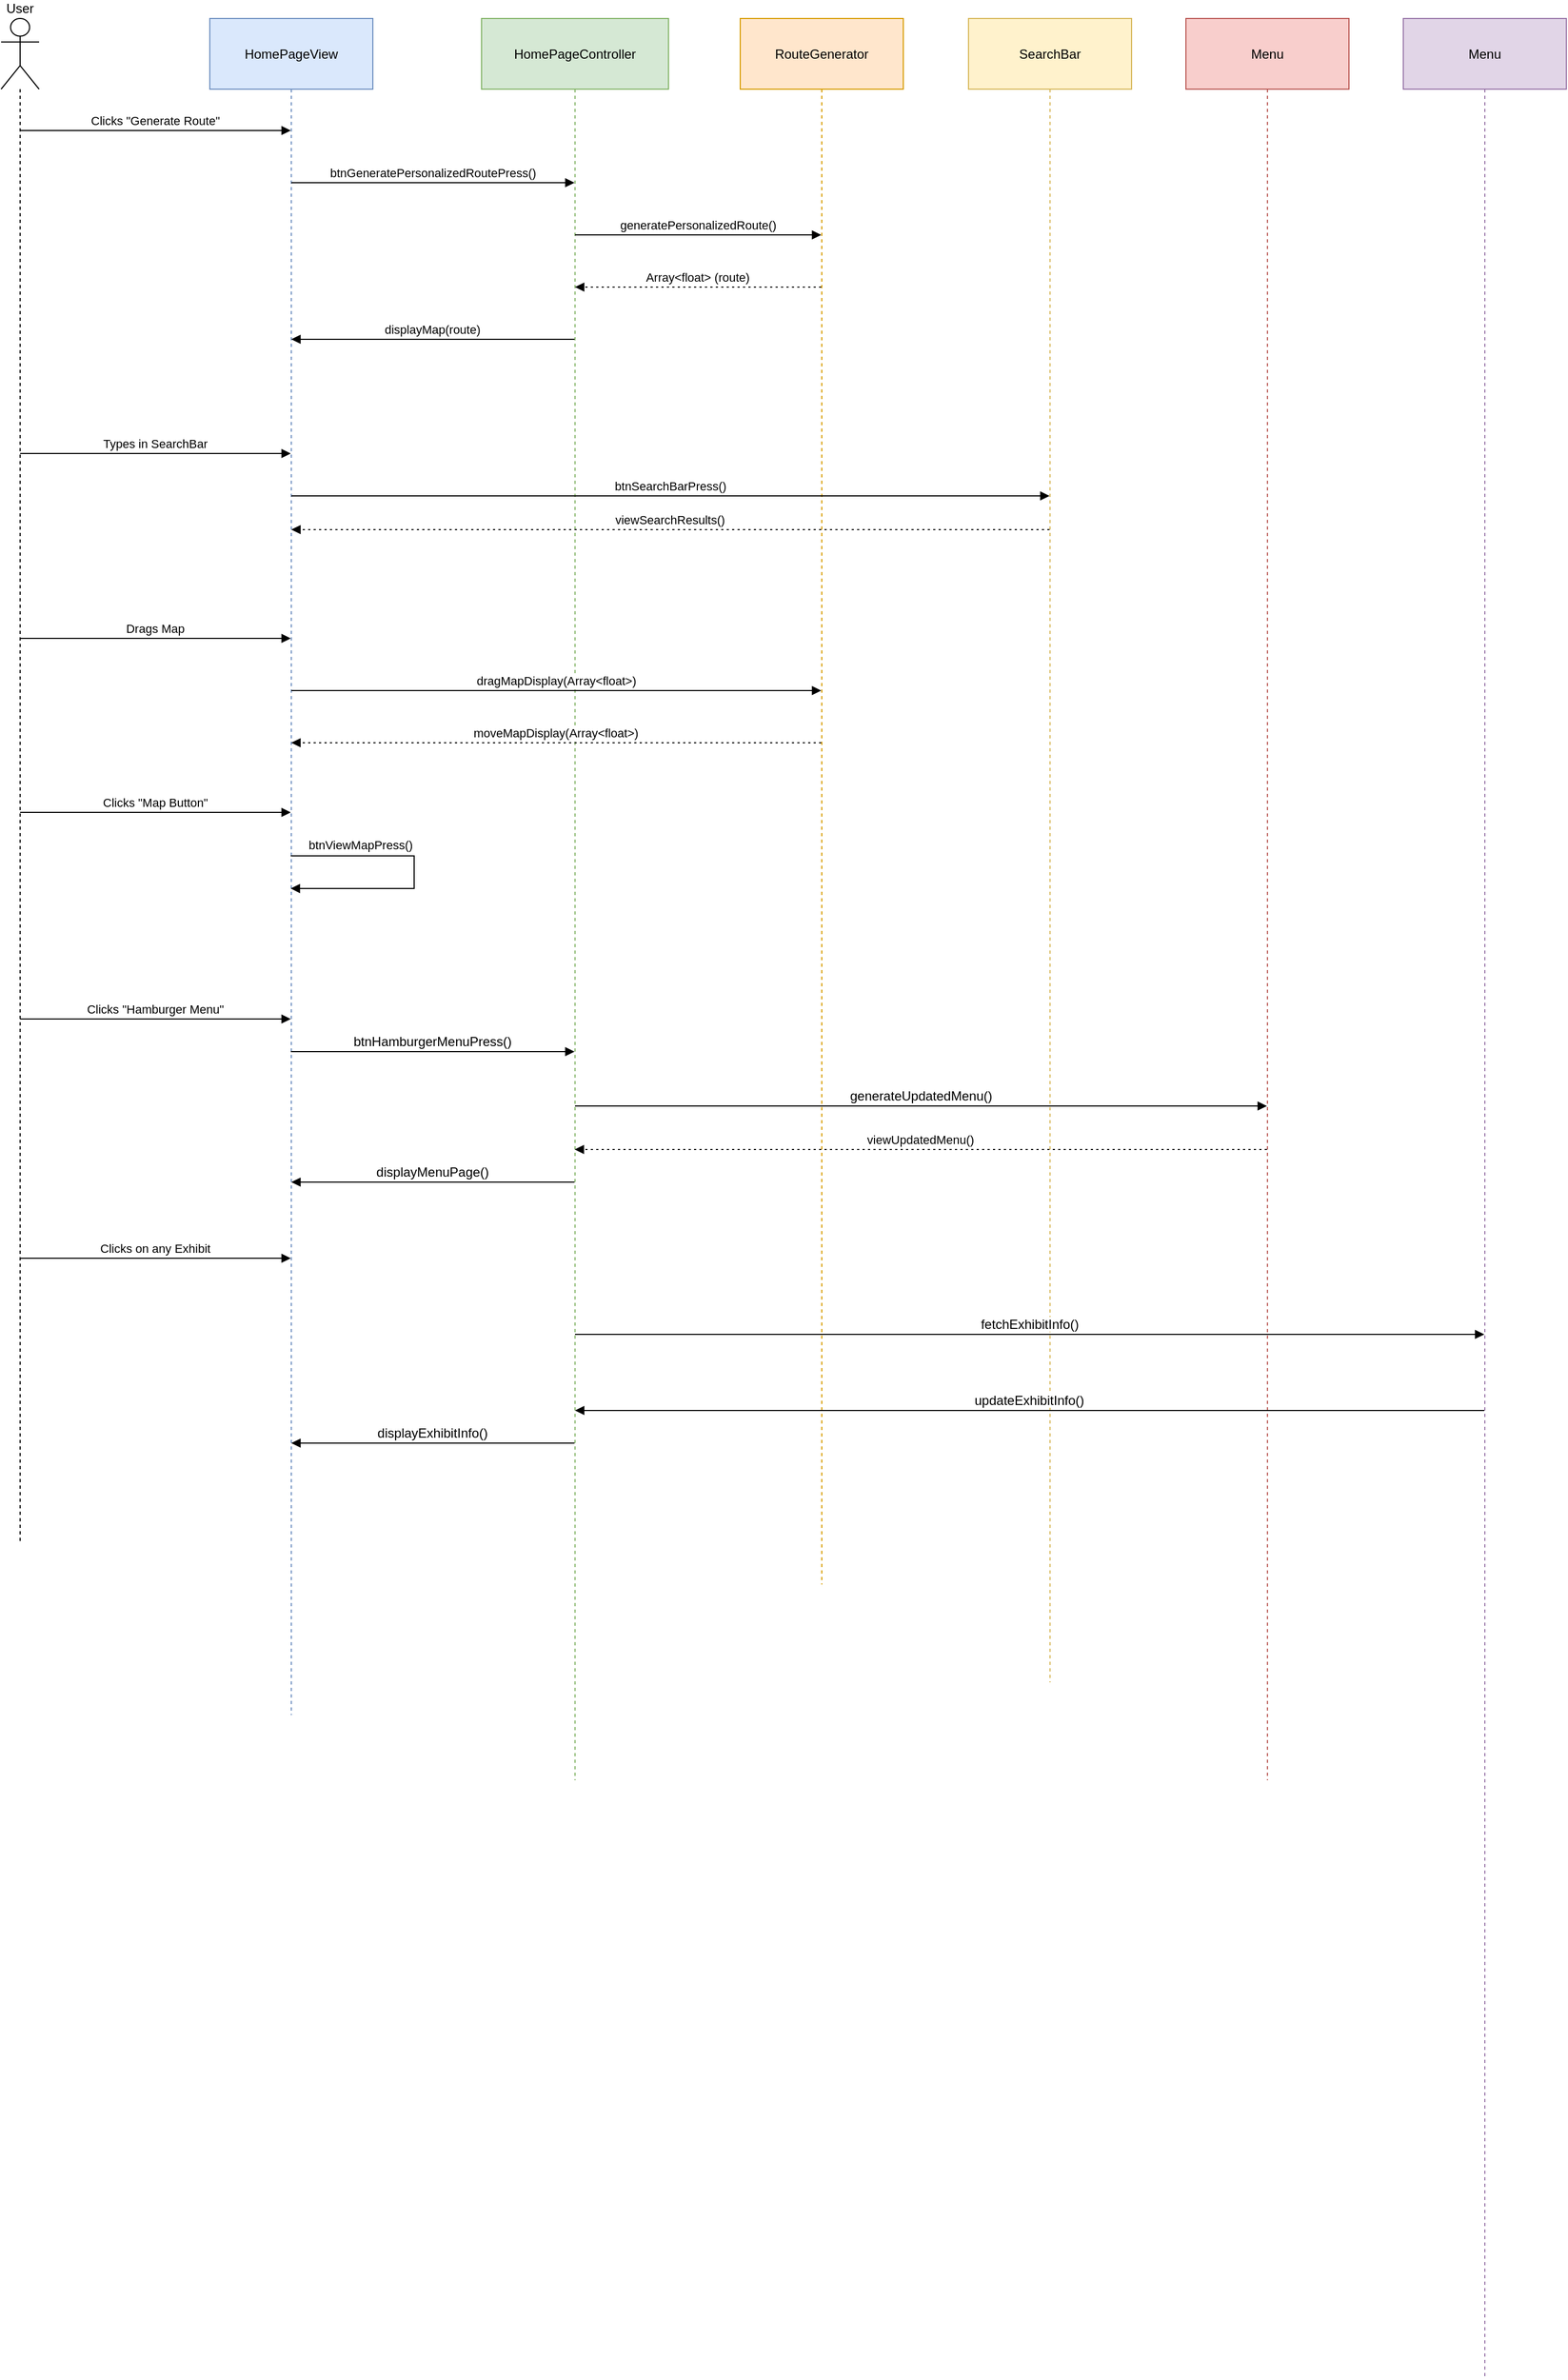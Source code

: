 <mxfile>
    <diagram id="ZtJxsbCz-6ZV153QqjcJ" name="Page-1">
        <mxGraphModel dx="3400" dy="1870" grid="1" gridSize="10" guides="1" tooltips="1" connect="1" arrows="1" fold="1" page="1" pageScale="1" pageWidth="850" pageHeight="1100" math="0" shadow="0">
            <root>
                <mxCell id="0"/>
                <mxCell id="1" parent="0"/>
                <mxCell id="2" value="User" style="shape=umlLifeline;perimeter=lifelinePerimeter;whiteSpace=wrap;container=1;dropTarget=0;collapsible=0;recursiveResize=0;outlineConnect=0;portConstraint=eastwest;newEdgeStyle={&quot;edgeStyle&quot;:&quot;elbowEdgeStyle&quot;,&quot;elbow&quot;:&quot;vertical&quot;,&quot;curved&quot;:0,&quot;rounded&quot;:0};participant=umlActor;verticalAlign=bottom;labelPosition=center;verticalLabelPosition=top;align=center;size=65;" vertex="1" parent="1">
                    <mxGeometry x="120" y="20" width="35" height="1400" as="geometry"/>
                </mxCell>
                <mxCell id="3" value="HomePageView" style="shape=umlLifeline;perimeter=lifelinePerimeter;whiteSpace=wrap;container=1;dropTarget=0;collapsible=0;recursiveResize=0;outlineConnect=0;portConstraint=eastwest;newEdgeStyle={&quot;edgeStyle&quot;:&quot;elbowEdgeStyle&quot;,&quot;elbow&quot;:&quot;vertical&quot;,&quot;curved&quot;:0,&quot;rounded&quot;:0};size=65;fillColor=#dae8fc;strokeColor=#6c8ebf;" vertex="1" parent="1">
                    <mxGeometry x="312" y="20" width="150" height="1560" as="geometry"/>
                </mxCell>
                <mxCell id="4" value="HomePageController" style="shape=umlLifeline;perimeter=lifelinePerimeter;whiteSpace=wrap;container=1;dropTarget=0;collapsible=0;recursiveResize=0;outlineConnect=0;portConstraint=eastwest;newEdgeStyle={&quot;edgeStyle&quot;:&quot;elbowEdgeStyle&quot;,&quot;elbow&quot;:&quot;vertical&quot;,&quot;curved&quot;:0,&quot;rounded&quot;:0};size=65;fillColor=#d5e8d4;strokeColor=#82b366;" vertex="1" parent="1">
                    <mxGeometry x="562" y="20" width="172" height="1620" as="geometry"/>
                </mxCell>
                <mxCell id="5" value="RouteGenerator" style="shape=umlLifeline;perimeter=lifelinePerimeter;whiteSpace=wrap;container=1;dropTarget=0;collapsible=0;recursiveResize=0;outlineConnect=0;portConstraint=eastwest;newEdgeStyle={&quot;edgeStyle&quot;:&quot;elbowEdgeStyle&quot;,&quot;elbow&quot;:&quot;vertical&quot;,&quot;curved&quot;:0,&quot;rounded&quot;:0};size=65;fillColor=#ffe6cc;strokeColor=#d79b00;" vertex="1" parent="1">
                    <mxGeometry x="800" y="20" width="150" height="1440" as="geometry"/>
                </mxCell>
                <mxCell id="6" value="SearchBar" style="shape=umlLifeline;perimeter=lifelinePerimeter;whiteSpace=wrap;container=1;dropTarget=0;collapsible=0;recursiveResize=0;outlineConnect=0;portConstraint=eastwest;newEdgeStyle={&quot;edgeStyle&quot;:&quot;elbowEdgeStyle&quot;,&quot;elbow&quot;:&quot;vertical&quot;,&quot;curved&quot;:0,&quot;rounded&quot;:0};size=65;fillColor=#fff2cc;strokeColor=#d6b656;" vertex="1" parent="1">
                    <mxGeometry x="1010" y="20" width="150" height="1530" as="geometry"/>
                </mxCell>
                <mxCell id="7" value="Clicks &quot;Generate Route&quot;" style="verticalAlign=bottom;edgeStyle=elbowEdgeStyle;elbow=vertical;curved=0;rounded=0;endArrow=block;" edge="1" parent="1" source="2" target="3">
                    <mxGeometry relative="1" as="geometry">
                        <Array as="points">
                            <mxPoint x="250" y="123"/>
                        </Array>
                    </mxGeometry>
                </mxCell>
                <mxCell id="8" value="btnGeneratePersonalizedRoutePress()" style="verticalAlign=bottom;edgeStyle=elbowEdgeStyle;elbow=vertical;curved=0;rounded=0;endArrow=block;" edge="1" parent="1" source="3" target="4">
                    <mxGeometry relative="1" as="geometry">
                        <Array as="points">
                            <mxPoint x="526" y="171"/>
                        </Array>
                    </mxGeometry>
                </mxCell>
                <mxCell id="9" value="generatePersonalizedRoute()" style="verticalAlign=bottom;edgeStyle=elbowEdgeStyle;elbow=vertical;curved=0;rounded=0;endArrow=block;" edge="1" parent="1" source="4" target="5">
                    <mxGeometry relative="1" as="geometry">
                        <Array as="points">
                            <mxPoint x="796" y="219"/>
                        </Array>
                    </mxGeometry>
                </mxCell>
                <mxCell id="10" value="Array&lt;float&gt; (route)" style="verticalAlign=bottom;edgeStyle=elbowEdgeStyle;elbow=vertical;curved=0;rounded=0;dashed=1;dashPattern=2 3;endArrow=block;" edge="1" parent="1" source="5" target="4">
                    <mxGeometry relative="1" as="geometry">
                        <Array as="points">
                            <mxPoint x="799" y="267"/>
                        </Array>
                    </mxGeometry>
                </mxCell>
                <mxCell id="11" value="displayMap(route)" style="verticalAlign=bottom;edgeStyle=elbowEdgeStyle;elbow=vertical;curved=0;rounded=0;endArrow=block;" edge="1" parent="1" source="4" target="3">
                    <mxGeometry relative="1" as="geometry">
                        <Array as="points">
                            <mxPoint x="529" y="315"/>
                        </Array>
                    </mxGeometry>
                </mxCell>
                <mxCell id="13" value="Types in SearchBar" style="verticalAlign=bottom;edgeStyle=elbowEdgeStyle;elbow=vertical;curved=0;rounded=0;endArrow=block;" edge="1" parent="1" source="2" target="3">
                    <mxGeometry relative="1" as="geometry">
                        <Array as="points">
                            <mxPoint x="290" y="420"/>
                            <mxPoint x="250" y="391"/>
                        </Array>
                        <mxPoint x="136.947" y="420" as="sourcePoint"/>
                        <mxPoint x="386.5" y="420" as="targetPoint"/>
                    </mxGeometry>
                </mxCell>
                <mxCell id="14" value="btnSearchBarPress()" style="verticalAlign=bottom;edgeStyle=elbowEdgeStyle;elbow=vertical;curved=0;rounded=0;endArrow=block;" edge="1" parent="1" source="3" target="6">
                    <mxGeometry relative="1" as="geometry">
                        <Array as="points">
                            <mxPoint x="765" y="459"/>
                        </Array>
                    </mxGeometry>
                </mxCell>
                <mxCell id="15" value="viewSearchResults()" style="verticalAlign=bottom;edgeStyle=elbowEdgeStyle;elbow=vertical;curved=0;rounded=0;dashed=1;dashPattern=2 3;endArrow=block;" edge="1" parent="1" source="6" target="3">
                    <mxGeometry relative="1" as="geometry">
                        <Array as="points">
                            <mxPoint x="500" y="490"/>
                            <mxPoint x="768" y="507"/>
                        </Array>
                    </mxGeometry>
                </mxCell>
                <mxCell id="19" value="Drags Map" style="verticalAlign=bottom;edgeStyle=elbowEdgeStyle;elbow=vertical;curved=0;rounded=0;endArrow=block;" edge="1" parent="1" source="2" target="3">
                    <mxGeometry relative="1" as="geometry">
                        <Array as="points">
                            <mxPoint x="243.05" y="590"/>
                        </Array>
                        <mxPoint x="129.997" y="590" as="sourcePoint"/>
                        <mxPoint x="379.55" y="590" as="targetPoint"/>
                    </mxGeometry>
                </mxCell>
                <mxCell id="20" value="dragMapDisplay(Array&lt;float&gt;)" style="verticalAlign=bottom;edgeStyle=elbowEdgeStyle;elbow=vertical;curved=0;rounded=0;endArrow=block;" edge="1" parent="1" source="3" target="5">
                    <mxGeometry relative="1" as="geometry">
                        <Array as="points">
                            <mxPoint x="658.05" y="638"/>
                        </Array>
                        <mxPoint x="379.497" y="638" as="sourcePoint"/>
                        <mxPoint x="867.55" y="638" as="targetPoint"/>
                    </mxGeometry>
                </mxCell>
                <mxCell id="21" value="moveMapDisplay(Array&lt;float&gt;)" style="verticalAlign=bottom;edgeStyle=elbowEdgeStyle;elbow=vertical;curved=0;rounded=0;dashed=1;dashPattern=2 3;endArrow=block;" edge="1" parent="1" source="5" target="3">
                    <mxGeometry relative="1" as="geometry">
                        <Array as="points">
                            <mxPoint x="661.05" y="686"/>
                        </Array>
                        <mxPoint x="867.55" y="686" as="sourcePoint"/>
                        <mxPoint x="379" y="686" as="targetPoint"/>
                    </mxGeometry>
                </mxCell>
                <mxCell id="28" value="&lt;span style=&quot;color: rgb(0, 0, 0); text-align: center;&quot;&gt;btnViewMapPress()&lt;/span&gt;" style="html=1;align=left;spacingLeft=2;endArrow=block;rounded=0;edgeStyle=orthogonalEdgeStyle;curved=0;rounded=0;" edge="1" parent="1">
                    <mxGeometry x="-0.898" y="10" relative="1" as="geometry">
                        <mxPoint x="386.447" y="790.003" as="sourcePoint"/>
                        <Array as="points">
                            <mxPoint x="500" y="789.95"/>
                            <mxPoint x="500" y="819.95"/>
                        </Array>
                        <mxPoint x="386.447" y="820.003" as="targetPoint"/>
                        <mxPoint as="offset"/>
                    </mxGeometry>
                </mxCell>
                <mxCell id="29" value="Clicks &quot;Map Button&quot;" style="verticalAlign=bottom;edgeStyle=elbowEdgeStyle;elbow=vertical;curved=0;rounded=0;endArrow=block;" edge="1" parent="1" source="2" target="3">
                    <mxGeometry relative="1" as="geometry">
                        <Array as="points">
                            <mxPoint x="246.05" y="750"/>
                        </Array>
                        <mxPoint x="140" y="750" as="sourcePoint"/>
                        <mxPoint x="390" y="750" as="targetPoint"/>
                    </mxGeometry>
                </mxCell>
                <mxCell id="30" value="Clicks &quot;Hamburger Menu&quot;" style="verticalAlign=bottom;edgeStyle=elbowEdgeStyle;elbow=vertical;curved=0;rounded=0;endArrow=block;" edge="1" parent="1" source="2" target="3">
                    <mxGeometry relative="1" as="geometry">
                        <Array as="points">
                            <mxPoint x="250.05" y="940"/>
                        </Array>
                        <mxPoint x="140" y="940" as="sourcePoint"/>
                        <mxPoint x="391" y="940" as="targetPoint"/>
                    </mxGeometry>
                </mxCell>
                <mxCell id="32" value="Menu" style="shape=umlLifeline;perimeter=lifelinePerimeter;whiteSpace=wrap;container=1;dropTarget=0;collapsible=0;recursiveResize=0;outlineConnect=0;portConstraint=eastwest;newEdgeStyle={&quot;edgeStyle&quot;:&quot;elbowEdgeStyle&quot;,&quot;elbow&quot;:&quot;vertical&quot;,&quot;curved&quot;:0,&quot;rounded&quot;:0};size=65;fillColor=#f8cecc;strokeColor=#b85450;" vertex="1" parent="1">
                    <mxGeometry x="1210" y="20" width="150" height="1620" as="geometry"/>
                </mxCell>
                <mxCell id="34" value="btnHamburgerMenuPress()" style="verticalAlign=bottom;edgeStyle=elbowEdgeStyle;elbow=vertical;curved=0;rounded=0;endArrow=block;fontSize=12;" edge="1" parent="1">
                    <mxGeometry relative="1" as="geometry">
                        <Array as="points">
                            <mxPoint x="490" y="970"/>
                        </Array>
                        <mxPoint x="386.548" y="970" as="sourcePoint"/>
                        <mxPoint x="647.5" y="970" as="targetPoint"/>
                    </mxGeometry>
                </mxCell>
                <mxCell id="36" value="generateUpdatedMenu()" style="verticalAlign=bottom;edgeStyle=elbowEdgeStyle;elbow=vertical;curved=0;rounded=0;endArrow=block;fontSize=12;" edge="1" parent="1" source="4" target="32">
                    <mxGeometry relative="1" as="geometry">
                        <Array as="points">
                            <mxPoint x="753.45" y="1020"/>
                        </Array>
                        <mxPoint x="649.998" y="1020" as="sourcePoint"/>
                        <mxPoint x="910.95" y="1020" as="targetPoint"/>
                    </mxGeometry>
                </mxCell>
                <mxCell id="37" value="viewUpdatedMenu()" style="verticalAlign=bottom;edgeStyle=elbowEdgeStyle;elbow=vertical;curved=0;rounded=0;dashed=1;dashPattern=2 3;endArrow=block;" edge="1" parent="1">
                    <mxGeometry relative="1" as="geometry">
                        <Array as="points">
                            <mxPoint x="1260" y="1060"/>
                            <mxPoint x="971" y="1582"/>
                        </Array>
                        <mxPoint x="1284.5" y="1060" as="sourcePoint"/>
                        <mxPoint x="647.7" y="1060" as="targetPoint"/>
                    </mxGeometry>
                </mxCell>
                <mxCell id="38" value="displayMenuPage()" style="verticalAlign=bottom;edgeStyle=elbowEdgeStyle;elbow=vertical;curved=0;rounded=0;endArrow=block;fontSize=12;" edge="1" parent="1" source="4" target="3">
                    <mxGeometry relative="1" as="geometry">
                        <Array as="points">
                            <mxPoint x="493.45" y="1090"/>
                        </Array>
                        <mxPoint x="389.998" y="1090" as="sourcePoint"/>
                        <mxPoint x="310" y="1050" as="targetPoint"/>
                    </mxGeometry>
                </mxCell>
                <mxCell id="39" value="displayExhibitInfo()" style="verticalAlign=bottom;edgeStyle=elbowEdgeStyle;elbow=vertical;curved=0;rounded=0;endArrow=block;fontSize=12;" edge="1" parent="1" source="4" target="3">
                    <mxGeometry relative="1" as="geometry">
                        <Array as="points">
                            <mxPoint x="560" y="1330"/>
                            <mxPoint x="657.69" y="2390"/>
                        </Array>
                        <mxPoint x="647.5" y="1330" as="sourcePoint"/>
                        <mxPoint x="386.447" y="1330" as="targetPoint"/>
                    </mxGeometry>
                </mxCell>
                <mxCell id="40" value="Clicks on any Exhibit" style="verticalAlign=bottom;edgeStyle=elbowEdgeStyle;elbow=vertical;curved=0;rounded=0;endArrow=block;" edge="1" parent="1" source="2" target="3">
                    <mxGeometry relative="1" as="geometry">
                        <Array as="points">
                            <mxPoint x="255.82" y="1160"/>
                        </Array>
                        <mxPoint x="140.001" y="1160.0" as="sourcePoint"/>
                        <mxPoint x="389.27" y="1160.0" as="targetPoint"/>
                    </mxGeometry>
                </mxCell>
                <mxCell id="41" value="Menu" style="shape=umlLifeline;perimeter=lifelinePerimeter;whiteSpace=wrap;container=1;dropTarget=0;collapsible=0;recursiveResize=0;outlineConnect=0;portConstraint=eastwest;newEdgeStyle={&quot;edgeStyle&quot;:&quot;elbowEdgeStyle&quot;,&quot;elbow&quot;:&quot;vertical&quot;,&quot;curved&quot;:0,&quot;rounded&quot;:0};size=65;fillColor=#e1d5e7;strokeColor=#9673a6;" vertex="1" parent="1">
                    <mxGeometry x="1410" y="20" width="150" height="2170" as="geometry"/>
                </mxCell>
                <mxCell id="42" value="fetchExhibitInfo()" style="verticalAlign=bottom;edgeStyle=elbowEdgeStyle;elbow=vertical;curved=0;rounded=0;endArrow=block;fontSize=12;" edge="1" parent="1" source="4" target="41">
                    <mxGeometry relative="1" as="geometry">
                        <Array as="points">
                            <mxPoint x="1020" y="1230"/>
                            <mxPoint x="757.5" y="1630"/>
                        </Array>
                        <mxPoint x="647.324" y="1230" as="sourcePoint"/>
                        <mxPoint x="1484.5" y="1230" as="targetPoint"/>
                    </mxGeometry>
                </mxCell>
                <mxCell id="43" value="updateExhibitInfo()" style="verticalAlign=bottom;edgeStyle=elbowEdgeStyle;elbow=vertical;curved=0;rounded=0;endArrow=block;fontSize=12;" edge="1" parent="1" source="41" target="4">
                    <mxGeometry relative="1" as="geometry">
                        <Array as="points">
                            <mxPoint x="1033.04" y="1300"/>
                            <mxPoint x="770.54" y="1700"/>
                        </Array>
                        <mxPoint x="660.04" y="1300" as="sourcePoint"/>
                        <mxPoint x="1498.04" y="1300" as="targetPoint"/>
                    </mxGeometry>
                </mxCell>
            </root>
        </mxGraphModel>
    </diagram>
</mxfile>